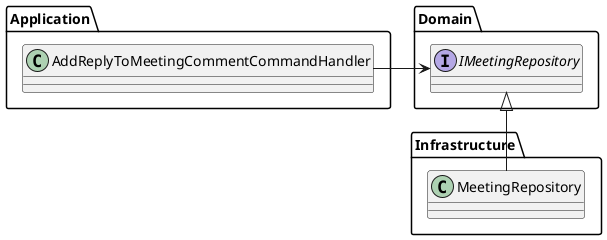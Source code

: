 @startuml

package Domain {
    interface IMeetingRepository
}

package Application {
    class AddReplyToMeetingCommentCommandHandler
}

package Infrastructure {
    class MeetingRepository
}

AddReplyToMeetingCommentCommandHandler -right-> IMeetingRepository
MeetingRepository -up-|> IMeetingRepository

@enduml